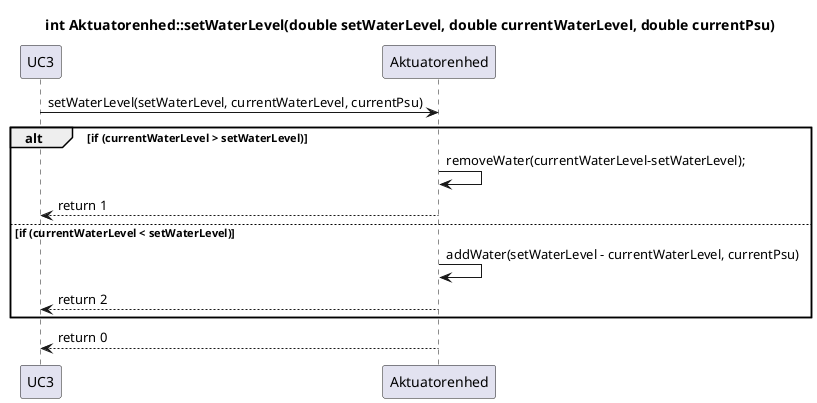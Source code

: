 @startuml SD_AE_setWaterLevel


title int Aktuatorenhed::setWaterLevel(double setWaterLevel, double currentWaterLevel, double currentPsu)
participant UC3 as u

participant Aktuatorenhed as ae

u -> ae : setWaterLevel(setWaterLevel, currentWaterLevel, currentPsu)

alt  if (currentWaterLevel > setWaterLevel)

ae -> ae : removeWater(currentWaterLevel-setWaterLevel);
u <-- ae : return 1

else if (currentWaterLevel < setWaterLevel)

ae -> ae : addWater(setWaterLevel - currentWaterLevel, currentPsu)
u <-- ae : return 2
end
u <-- ae : return 0

@enduml